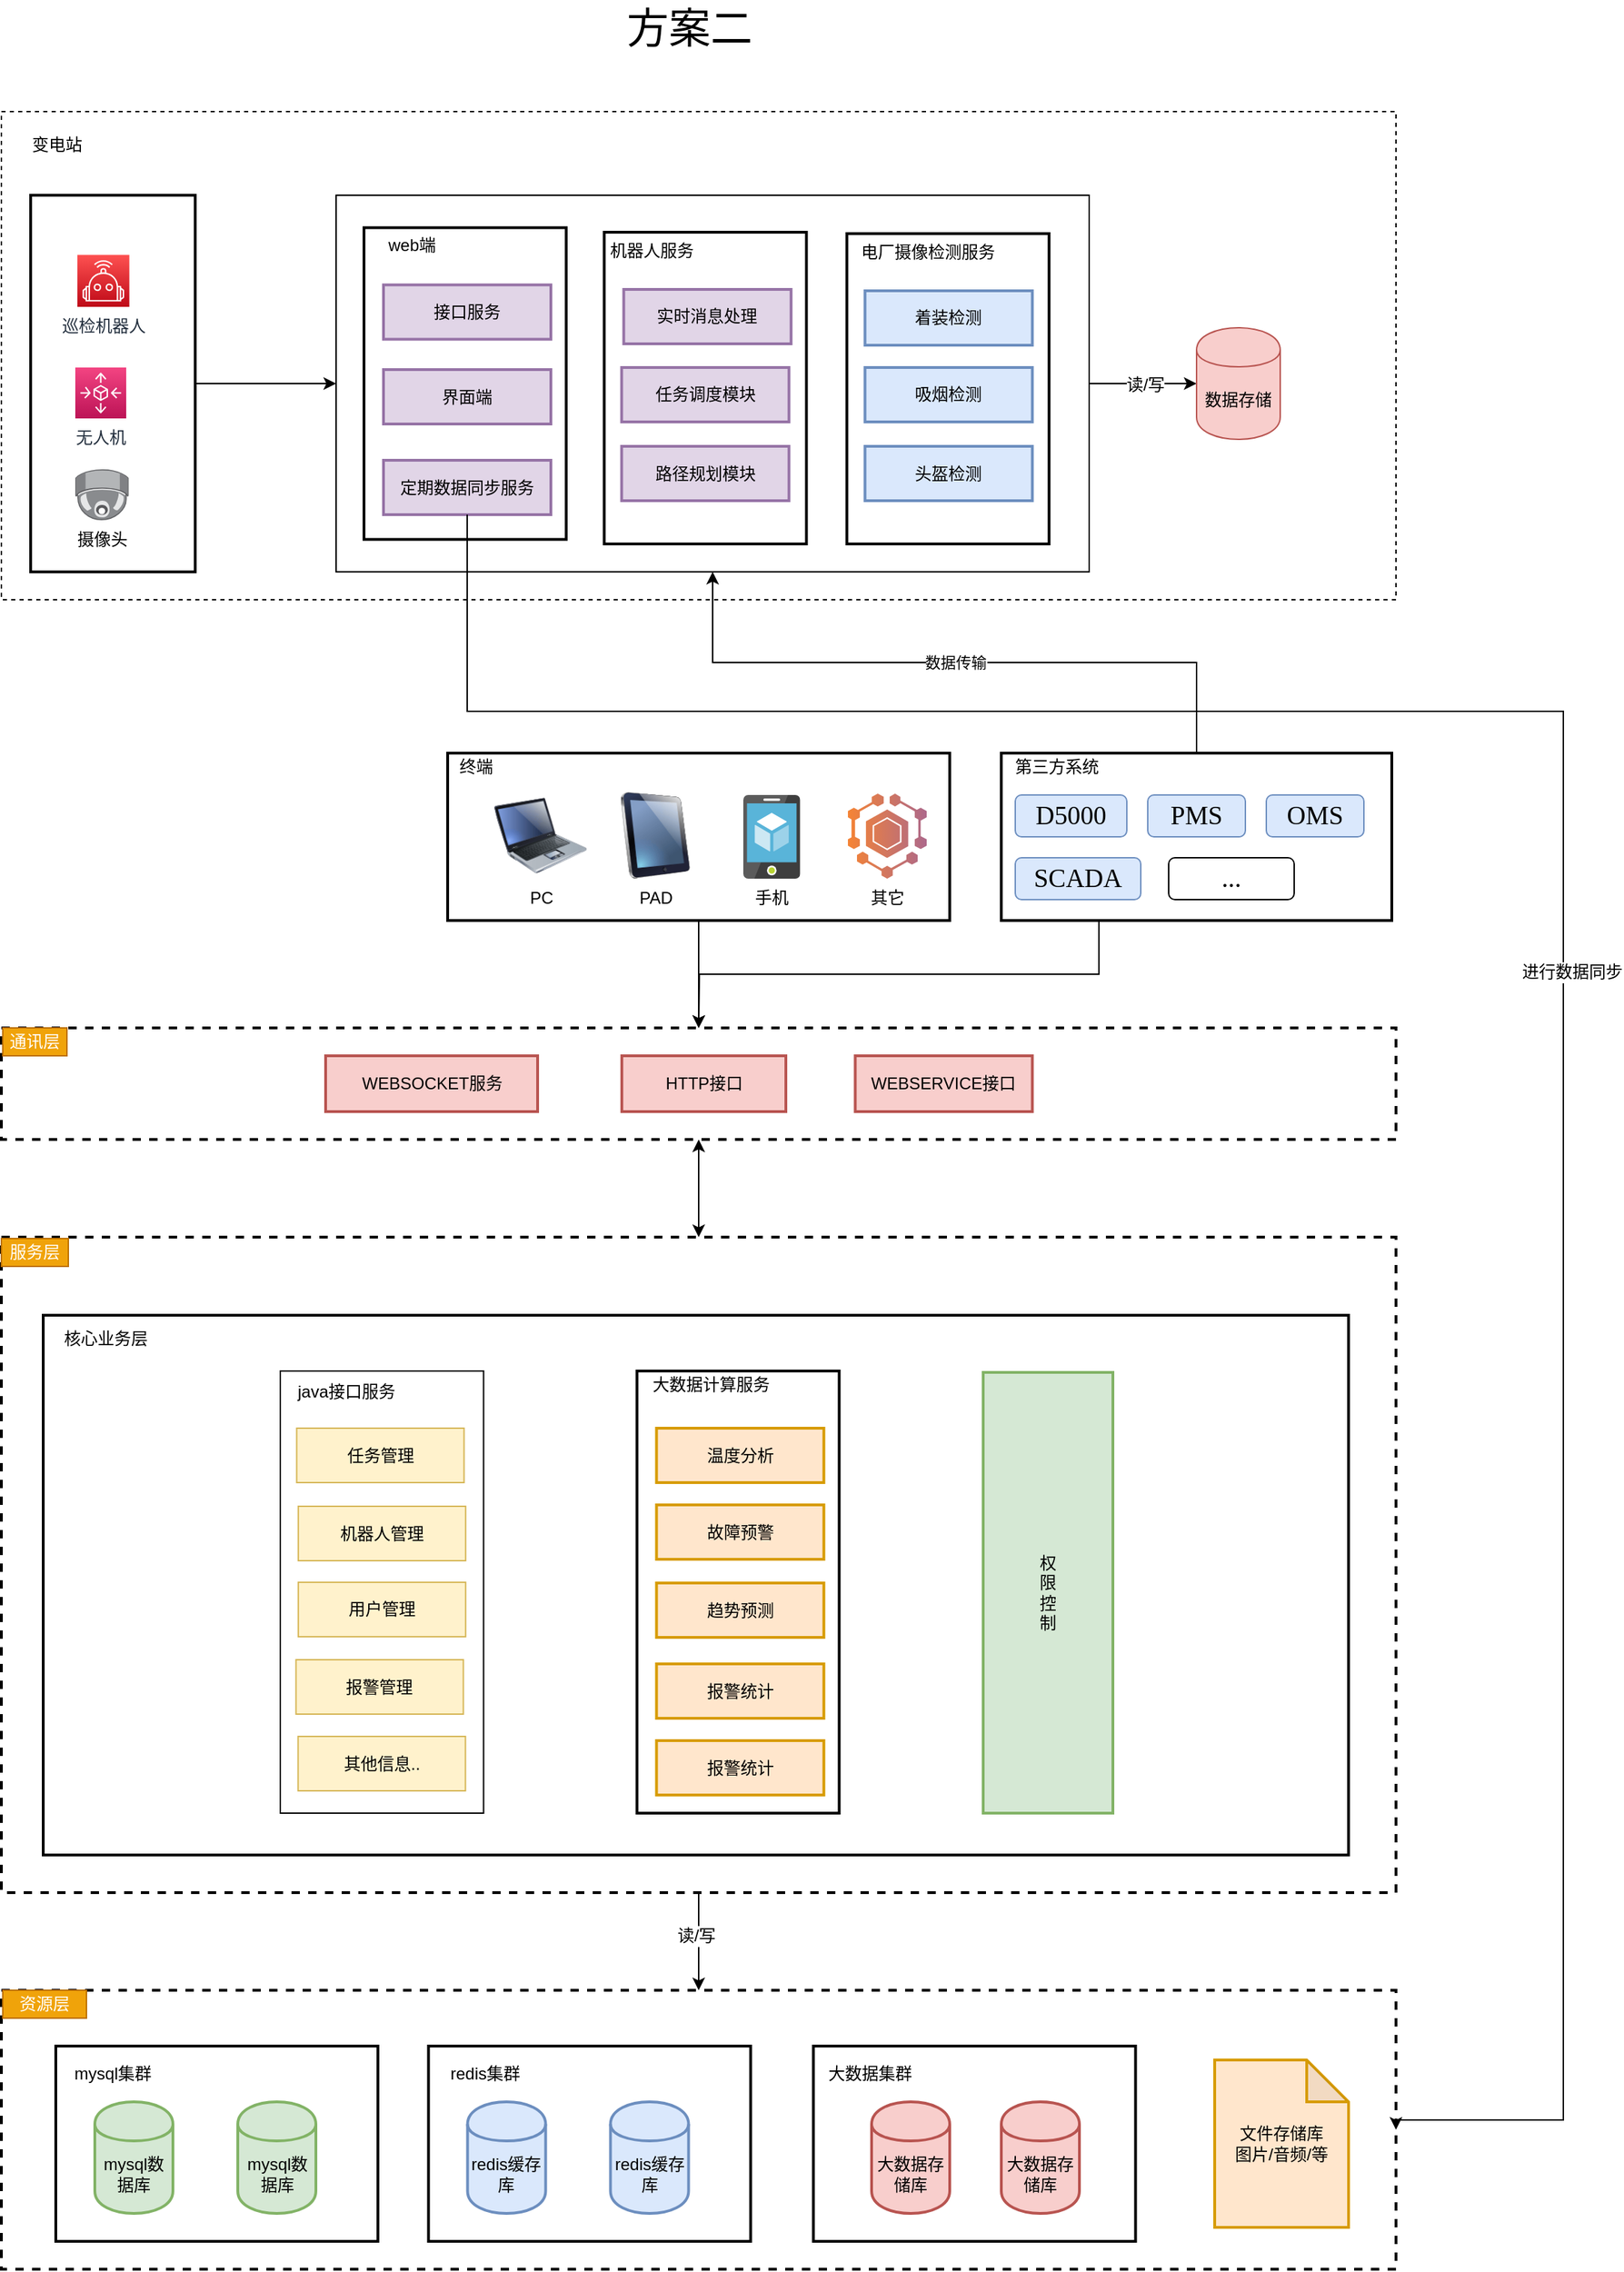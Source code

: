 <mxfile version="12.9.11" type="github">
  <diagram id="g2saCS9ZN4Dq22sfe7y9" name="第 1 页">
    <mxGraphModel dx="2330" dy="1270" grid="1" gridSize="10" guides="1" tooltips="1" connect="1" arrows="1" fold="1" page="1" pageScale="1" pageWidth="700" pageHeight="1000" math="0" shadow="0">
      <root>
        <mxCell id="0" />
        <mxCell id="1" parent="0" />
        <mxCell id="P6RNPHfj09jxccIvvhvF-91" value="" style="rounded=0;whiteSpace=wrap;html=1;dashed=1;" parent="1" vertex="1">
          <mxGeometry x="40" y="120" width="1000" height="350" as="geometry" />
        </mxCell>
        <mxCell id="P6RNPHfj09jxccIvvhvF-94" style="edgeStyle=orthogonalEdgeStyle;rounded=0;orthogonalLoop=1;jettySize=auto;html=1;exitX=1;exitY=0.5;exitDx=0;exitDy=0;entryX=0;entryY=0.5;entryDx=0;entryDy=0;" parent="1" source="P6RNPHfj09jxccIvvhvF-81" target="P6RNPHfj09jxccIvvhvF-90" edge="1">
          <mxGeometry relative="1" as="geometry" />
        </mxCell>
        <mxCell id="P6RNPHfj09jxccIvvhvF-95" value="读/写" style="text;html=1;align=center;verticalAlign=middle;resizable=0;points=[];labelBackgroundColor=#ffffff;" parent="P6RNPHfj09jxccIvvhvF-94" vertex="1" connectable="0">
          <mxGeometry x="0.039" y="-1" relative="1" as="geometry">
            <mxPoint as="offset" />
          </mxGeometry>
        </mxCell>
        <mxCell id="P6RNPHfj09jxccIvvhvF-81" value="" style="rounded=0;whiteSpace=wrap;html=1;" parent="1" vertex="1">
          <mxGeometry x="280" y="180" width="540" height="270" as="geometry" />
        </mxCell>
        <mxCell id="P6RNPHfj09jxccIvvhvF-2" style="edgeStyle=orthogonalEdgeStyle;rounded=0;orthogonalLoop=1;jettySize=auto;html=1;exitX=0.5;exitY=1;exitDx=0;exitDy=0;entryX=0.5;entryY=0;entryDx=0;entryDy=0;" parent="1" source="P6RNPHfj09jxccIvvhvF-4" target="P6RNPHfj09jxccIvvhvF-6" edge="1">
          <mxGeometry relative="1" as="geometry" />
        </mxCell>
        <mxCell id="P6RNPHfj09jxccIvvhvF-3" value="读/写" style="text;html=1;align=center;verticalAlign=middle;resizable=0;points=[];labelBackgroundColor=#ffffff;" parent="P6RNPHfj09jxccIvvhvF-2" vertex="1" connectable="0">
          <mxGeometry x="-0.121" y="-2" relative="1" as="geometry">
            <mxPoint as="offset" />
          </mxGeometry>
        </mxCell>
        <mxCell id="P6RNPHfj09jxccIvvhvF-4" value="" style="rounded=0;whiteSpace=wrap;html=1;labelBackgroundColor=none;strokeWidth=2;fillColor=none;dashed=1;" parent="1" vertex="1">
          <mxGeometry x="40" y="927" width="1000" height="470" as="geometry" />
        </mxCell>
        <mxCell id="P6RNPHfj09jxccIvvhvF-5" value="" style="rounded=0;whiteSpace=wrap;html=1;labelBackgroundColor=none;strokeWidth=2;fillColor=none;" parent="1" vertex="1">
          <mxGeometry x="622.25" y="1507" width="231" height="140" as="geometry" />
        </mxCell>
        <mxCell id="P6RNPHfj09jxccIvvhvF-6" value="" style="rounded=0;whiteSpace=wrap;html=1;labelBackgroundColor=none;strokeWidth=2;fillColor=none;dashed=1;" parent="1" vertex="1">
          <mxGeometry x="40" y="1467" width="1000" height="200" as="geometry" />
        </mxCell>
        <mxCell id="P6RNPHfj09jxccIvvhvF-7" value="" style="rounded=0;whiteSpace=wrap;html=1;labelBackgroundColor=none;strokeWidth=2;fillColor=none;" parent="1" vertex="1">
          <mxGeometry x="79" y="1507" width="231" height="140" as="geometry" />
        </mxCell>
        <mxCell id="P6RNPHfj09jxccIvvhvF-8" value="" style="rounded=0;whiteSpace=wrap;html=1;labelBackgroundColor=none;strokeWidth=2;fillColor=none;" parent="1" vertex="1">
          <mxGeometry x="70" y="983" width="936" height="387" as="geometry" />
        </mxCell>
        <mxCell id="P6RNPHfj09jxccIvvhvF-9" value="" style="rounded=0;whiteSpace=wrap;html=1;labelBackgroundColor=none;strokeWidth=2;fillColor=none;" parent="1" vertex="1">
          <mxGeometry x="472.25" y="206.5" width="145" height="223.5" as="geometry" />
        </mxCell>
        <mxCell id="P6RNPHfj09jxccIvvhvF-10" style="edgeStyle=orthogonalEdgeStyle;rounded=0;orthogonalLoop=1;jettySize=auto;html=1;exitX=0.5;exitY=1;exitDx=0;exitDy=0;" parent="1" source="P6RNPHfj09jxccIvvhvF-11" edge="1">
          <mxGeometry relative="1" as="geometry">
            <mxPoint x="540.0" y="777" as="targetPoint" />
          </mxGeometry>
        </mxCell>
        <mxCell id="P6RNPHfj09jxccIvvhvF-11" value="" style="rounded=0;whiteSpace=wrap;html=1;strokeWidth=2;" parent="1" vertex="1">
          <mxGeometry x="360" y="580" width="360" height="120" as="geometry" />
        </mxCell>
        <mxCell id="P6RNPHfj09jxccIvvhvF-12" style="edgeStyle=orthogonalEdgeStyle;rounded=0;orthogonalLoop=1;jettySize=auto;html=1;exitX=0.25;exitY=1;exitDx=0;exitDy=0;" parent="1" source="P6RNPHfj09jxccIvvhvF-13" edge="1">
          <mxGeometry relative="1" as="geometry">
            <mxPoint x="540.0" y="777" as="targetPoint" />
          </mxGeometry>
        </mxCell>
        <mxCell id="P6RNPHfj09jxccIvvhvF-99" value="数据传输" style="edgeStyle=orthogonalEdgeStyle;rounded=0;orthogonalLoop=1;jettySize=auto;html=1;exitX=0.5;exitY=0;exitDx=0;exitDy=0;" parent="1" source="P6RNPHfj09jxccIvvhvF-13" target="P6RNPHfj09jxccIvvhvF-81" edge="1">
          <mxGeometry relative="1" as="geometry" />
        </mxCell>
        <mxCell id="P6RNPHfj09jxccIvvhvF-13" value="" style="rounded=0;whiteSpace=wrap;html=1;strokeWidth=2;" parent="1" vertex="1">
          <mxGeometry x="757" y="580" width="280" height="120" as="geometry" />
        </mxCell>
        <mxCell id="P6RNPHfj09jxccIvvhvF-14" value="终端" style="text;html=1;strokeColor=none;fillColor=none;align=center;verticalAlign=middle;whiteSpace=wrap;rounded=0;" parent="1" vertex="1">
          <mxGeometry x="360" y="580" width="41" height="20" as="geometry" />
        </mxCell>
        <mxCell id="P6RNPHfj09jxccIvvhvF-15" value="第三方系统" style="text;html=1;strokeColor=none;fillColor=none;align=center;verticalAlign=middle;whiteSpace=wrap;rounded=0;" parent="1" vertex="1">
          <mxGeometry x="757" y="580" width="80" height="20" as="geometry" />
        </mxCell>
        <mxCell id="P6RNPHfj09jxccIvvhvF-16" value="&lt;span lang=&quot;EN-US&quot; style=&quot;white-space: normal ; font-size: 14pt ; font-family: &amp;#34;tim&amp;#34; , serif&quot;&gt;D5000&lt;/span&gt;&lt;span style=&quot;font-size: medium ; white-space: normal&quot;&gt;&lt;/span&gt;" style="rounded=1;whiteSpace=wrap;html=1;fillColor=#dae8fc;strokeColor=#6c8ebf;" parent="1" vertex="1">
          <mxGeometry x="767" y="610" width="80" height="30" as="geometry" />
        </mxCell>
        <mxCell id="P6RNPHfj09jxccIvvhvF-17" value="&lt;span lang=&quot;EN-US&quot; style=&quot;white-space: normal ; font-size: 14pt ; font-family: &amp;#34;tim&amp;#34; , serif&quot;&gt;PMS&lt;/span&gt;&lt;span style=&quot;font-size: medium ; white-space: normal&quot;&gt;&lt;/span&gt;" style="rounded=1;whiteSpace=wrap;html=1;fillColor=#dae8fc;strokeColor=#6c8ebf;" parent="1" vertex="1">
          <mxGeometry x="862" y="610" width="70" height="30" as="geometry" />
        </mxCell>
        <mxCell id="P6RNPHfj09jxccIvvhvF-18" value="&lt;span lang=&quot;EN-US&quot; style=&quot;font-size: 14pt ; font-family: &amp;#34;tim&amp;#34; , serif&quot;&gt;OMS&lt;/span&gt;&lt;span style=&quot;font-size: medium&quot;&gt;&lt;/span&gt;" style="rounded=1;whiteSpace=wrap;html=1;fillColor=#dae8fc;strokeColor=#6c8ebf;" parent="1" vertex="1">
          <mxGeometry x="947" y="610" width="70" height="30" as="geometry" />
        </mxCell>
        <mxCell id="P6RNPHfj09jxccIvvhvF-19" value="&lt;span lang=&quot;EN-US&quot; style=&quot;font-size: 14pt ; font-family: &amp;#34;tim&amp;#34; , serif&quot;&gt;SCADA&lt;/span&gt;&lt;span style=&quot;font-size: medium&quot;&gt;&lt;/span&gt;" style="rounded=1;whiteSpace=wrap;html=1;fillColor=#dae8fc;strokeColor=#6c8ebf;" parent="1" vertex="1">
          <mxGeometry x="767" y="655" width="90" height="30" as="geometry" />
        </mxCell>
        <mxCell id="P6RNPHfj09jxccIvvhvF-20" value="&lt;span lang=&quot;EN-US&quot; style=&quot;font-size: 14pt ; font-family: &amp;#34;tim&amp;#34; , serif&quot;&gt;...&lt;/span&gt;&lt;span style=&quot;font-size: medium&quot;&gt;&lt;/span&gt;" style="rounded=1;whiteSpace=wrap;html=1;" parent="1" vertex="1">
          <mxGeometry x="877" y="655" width="90" height="30" as="geometry" />
        </mxCell>
        <mxCell id="P6RNPHfj09jxccIvvhvF-21" value="手机" style="aspect=fixed;html=1;points=[];align=center;image;fontSize=12;image=img/lib/mscae/App_Service_Mobile_App.svg;" parent="1" vertex="1">
          <mxGeometry x="572" y="610" width="40.8" height="60" as="geometry" />
        </mxCell>
        <mxCell id="P6RNPHfj09jxccIvvhvF-22" value="其它" style="outlineConnect=0;dashed=0;verticalLabelPosition=bottom;verticalAlign=top;align=center;html=1;shape=mxgraph.aws3.mobile_hub;fillColor=#AD688A;gradientColor=#F58435;gradientDirection=west;pointerEvents=1" parent="1" vertex="1">
          <mxGeometry x="647" y="609" width="56.48" height="61" as="geometry" />
        </mxCell>
        <mxCell id="P6RNPHfj09jxccIvvhvF-23" style="edgeStyle=orthogonalEdgeStyle;rounded=0;orthogonalLoop=1;jettySize=auto;html=1;exitX=0.5;exitY=1;exitDx=0;exitDy=0;entryX=0.5;entryY=0;entryDx=0;entryDy=0;startArrow=classic;startFill=1;" parent="1" source="P6RNPHfj09jxccIvvhvF-24" target="P6RNPHfj09jxccIvvhvF-4" edge="1">
          <mxGeometry relative="1" as="geometry" />
        </mxCell>
        <mxCell id="P6RNPHfj09jxccIvvhvF-24" value="" style="rounded=0;whiteSpace=wrap;html=1;strokeWidth=2;dashed=1;" parent="1" vertex="1">
          <mxGeometry x="40" y="777" width="1000" height="80" as="geometry" />
        </mxCell>
        <mxCell id="P6RNPHfj09jxccIvvhvF-25" value="通讯层" style="text;html=1;strokeColor=#BD7000;fillColor=#f0a30a;align=center;verticalAlign=middle;whiteSpace=wrap;rounded=0;fontColor=#ffffff;" parent="1" vertex="1">
          <mxGeometry x="41" y="777" width="46" height="20" as="geometry" />
        </mxCell>
        <mxCell id="P6RNPHfj09jxccIvvhvF-26" value="核心业务层" style="text;html=1;strokeColor=none;fillColor=none;align=center;verticalAlign=middle;whiteSpace=wrap;rounded=0;labelBackgroundColor=none;" parent="1" vertex="1">
          <mxGeometry x="75" y="990" width="80" height="20" as="geometry" />
        </mxCell>
        <mxCell id="P6RNPHfj09jxccIvvhvF-27" value="HTTP接口" style="rounded=0;whiteSpace=wrap;html=1;labelBackgroundColor=none;strokeWidth=2;fillColor=#f8cecc;strokeColor=#b85450;" parent="1" vertex="1">
          <mxGeometry x="484.88" y="797" width="117.62" height="40" as="geometry" />
        </mxCell>
        <mxCell id="P6RNPHfj09jxccIvvhvF-28" value="WEBSOCKET服务" style="rounded=0;whiteSpace=wrap;html=1;labelBackgroundColor=none;strokeWidth=2;fillColor=#f8cecc;strokeColor=#b85450;" parent="1" vertex="1">
          <mxGeometry x="272.5" y="797" width="152" height="40" as="geometry" />
        </mxCell>
        <mxCell id="P6RNPHfj09jxccIvvhvF-29" value="权&lt;br&gt;限&lt;br&gt;控&lt;br&gt;制" style="rounded=0;whiteSpace=wrap;html=1;labelBackgroundColor=none;strokeWidth=2;fillColor=#d5e8d4;strokeColor=#82b366;" parent="1" vertex="1">
          <mxGeometry x="744" y="1024" width="93" height="316" as="geometry" />
        </mxCell>
        <mxCell id="P6RNPHfj09jxccIvvhvF-30" value="资源层" style="text;html=1;strokeColor=#BD7000;fillColor=#f0a30a;align=center;verticalAlign=middle;whiteSpace=wrap;rounded=0;labelBackgroundColor=none;fontColor=#ffffff;" parent="1" vertex="1">
          <mxGeometry x="41" y="1467" width="60" height="20" as="geometry" />
        </mxCell>
        <mxCell id="P6RNPHfj09jxccIvvhvF-31" value="mysql数据库" style="shape=cylinder;whiteSpace=wrap;html=1;boundedLbl=1;backgroundOutline=1;labelBackgroundColor=none;strokeWidth=2;fillColor=#d5e8d4;strokeColor=#82b366;" parent="1" vertex="1">
          <mxGeometry x="107" y="1547" width="56" height="80" as="geometry" />
        </mxCell>
        <mxCell id="P6RNPHfj09jxccIvvhvF-32" value="文件存储库&lt;br&gt;图片/音频/等" style="shape=note;whiteSpace=wrap;html=1;backgroundOutline=1;darkOpacity=0.05;labelBackgroundColor=none;strokeWidth=2;fillColor=#ffe6cc;strokeColor=#d79b00;" parent="1" vertex="1">
          <mxGeometry x="910" y="1517" width="96" height="120" as="geometry" />
        </mxCell>
        <mxCell id="P6RNPHfj09jxccIvvhvF-33" value="大数据存储库" style="shape=cylinder;whiteSpace=wrap;html=1;boundedLbl=1;backgroundOutline=1;labelBackgroundColor=none;strokeWidth=2;fillColor=#f8cecc;strokeColor=#b85450;" parent="1" vertex="1">
          <mxGeometry x="664" y="1547" width="56" height="80" as="geometry" />
        </mxCell>
        <mxCell id="P6RNPHfj09jxccIvvhvF-34" value="机器人服务" style="text;html=1;strokeColor=none;fillColor=none;align=center;verticalAlign=middle;whiteSpace=wrap;rounded=0;labelBackgroundColor=none;" parent="1" vertex="1">
          <mxGeometry x="473.75" y="209.5" width="65" height="20" as="geometry" />
        </mxCell>
        <mxCell id="P6RNPHfj09jxccIvvhvF-35" value="路径规划模块" style="rounded=0;whiteSpace=wrap;html=1;labelBackgroundColor=none;strokeWidth=2;fillColor=#e1d5e7;strokeColor=#9673a6;" parent="1" vertex="1">
          <mxGeometry x="484.75" y="360" width="120" height="39" as="geometry" />
        </mxCell>
        <mxCell id="P6RNPHfj09jxccIvvhvF-36" value="实时消息处理" style="rounded=0;whiteSpace=wrap;html=1;labelBackgroundColor=none;strokeWidth=2;fillColor=#e1d5e7;strokeColor=#9673a6;" parent="1" vertex="1">
          <mxGeometry x="486.25" y="247.5" width="120" height="39" as="geometry" />
        </mxCell>
        <mxCell id="P6RNPHfj09jxccIvvhvF-37" value="任务调度模块" style="rounded=0;whiteSpace=wrap;html=1;labelBackgroundColor=none;strokeWidth=2;fillColor=#e1d5e7;strokeColor=#9673a6;" parent="1" vertex="1">
          <mxGeometry x="484.75" y="303.5" width="120" height="39" as="geometry" />
        </mxCell>
        <mxCell id="P6RNPHfj09jxccIvvhvF-39" value="PAD" style="image;html=1;labelBackgroundColor=#ffffff;image=img/lib/clip_art/computers/iPad_128x128.png;strokeWidth=2;fillColor=none;" parent="1" vertex="1">
          <mxGeometry x="478" y="608" width="62" height="62" as="geometry" />
        </mxCell>
        <mxCell id="P6RNPHfj09jxccIvvhvF-40" value="PC" style="image;html=1;labelBackgroundColor=#ffffff;image=img/lib/clip_art/computers/Laptop_128x128.png;strokeWidth=2;fillColor=none;" parent="1" vertex="1">
          <mxGeometry x="393.5" y="608" width="66.5" height="62" as="geometry" />
        </mxCell>
        <mxCell id="P6RNPHfj09jxccIvvhvF-93" style="edgeStyle=orthogonalEdgeStyle;rounded=0;orthogonalLoop=1;jettySize=auto;html=1;exitX=1;exitY=0.5;exitDx=0;exitDy=0;entryX=0;entryY=0.5;entryDx=0;entryDy=0;" parent="1" source="P6RNPHfj09jxccIvvhvF-42" target="P6RNPHfj09jxccIvvhvF-81" edge="1">
          <mxGeometry relative="1" as="geometry" />
        </mxCell>
        <mxCell id="P6RNPHfj09jxccIvvhvF-42" value="" style="rounded=0;whiteSpace=wrap;html=1;labelBackgroundColor=none;strokeWidth=2;fillColor=none;" parent="1" vertex="1">
          <mxGeometry x="61" y="180" width="118" height="270" as="geometry" />
        </mxCell>
        <mxCell id="P6RNPHfj09jxccIvvhvF-43" value="巡检机器人" style="outlineConnect=0;fontColor=#232F3E;gradientColor=#FE5151;gradientDirection=north;fillColor=#BE0917;strokeColor=#ffffff;dashed=0;verticalLabelPosition=bottom;verticalAlign=top;align=center;html=1;fontSize=12;fontStyle=0;aspect=fixed;shape=mxgraph.aws4.resourceIcon;resIcon=mxgraph.aws4.robotics;labelBackgroundColor=none;" parent="1" vertex="1">
          <mxGeometry x="94.5" y="222.75" width="37.25" height="37.25" as="geometry" />
        </mxCell>
        <mxCell id="P6RNPHfj09jxccIvvhvF-44" value="变电站" style="text;html=1;strokeColor=none;fillColor=none;align=center;verticalAlign=middle;whiteSpace=wrap;rounded=0;labelBackgroundColor=none;" parent="1" vertex="1">
          <mxGeometry x="51.5" y="134" width="55.5" height="20" as="geometry" />
        </mxCell>
        <mxCell id="P6RNPHfj09jxccIvvhvF-45" value="" style="rounded=0;whiteSpace=wrap;html=1;labelBackgroundColor=none;strokeWidth=2;fillColor=none;" parent="1" vertex="1">
          <mxGeometry x="495.75" y="1023" width="145" height="317" as="geometry" />
        </mxCell>
        <mxCell id="P6RNPHfj09jxccIvvhvF-46" value="大数据计算服务" style="text;html=1;strokeColor=none;fillColor=none;align=center;verticalAlign=middle;whiteSpace=wrap;rounded=0;labelBackgroundColor=none;" parent="1" vertex="1">
          <mxGeometry x="501.25" y="1023" width="96.25" height="20" as="geometry" />
        </mxCell>
        <mxCell id="P6RNPHfj09jxccIvvhvF-47" value="趋势预测" style="rounded=0;whiteSpace=wrap;html=1;labelBackgroundColor=none;strokeWidth=2;fillColor=#ffe6cc;strokeColor=#d79b00;" parent="1" vertex="1">
          <mxGeometry x="509.75" y="1175" width="120" height="39" as="geometry" />
        </mxCell>
        <mxCell id="P6RNPHfj09jxccIvvhvF-48" value="温度分析" style="rounded=0;whiteSpace=wrap;html=1;labelBackgroundColor=none;strokeWidth=2;fillColor=#ffe6cc;strokeColor=#d79b00;" parent="1" vertex="1">
          <mxGeometry x="509.75" y="1064" width="120" height="39" as="geometry" />
        </mxCell>
        <mxCell id="P6RNPHfj09jxccIvvhvF-49" value="故障预警" style="rounded=0;whiteSpace=wrap;html=1;labelBackgroundColor=none;strokeWidth=2;fillColor=#ffe6cc;strokeColor=#d79b00;" parent="1" vertex="1">
          <mxGeometry x="509.75" y="1119" width="120" height="39" as="geometry" />
        </mxCell>
        <mxCell id="P6RNPHfj09jxccIvvhvF-50" value="报警统计" style="rounded=0;whiteSpace=wrap;html=1;labelBackgroundColor=none;strokeWidth=2;fillColor=#ffe6cc;strokeColor=#d79b00;" parent="1" vertex="1">
          <mxGeometry x="509.75" y="1233" width="120" height="39" as="geometry" />
        </mxCell>
        <mxCell id="P6RNPHfj09jxccIvvhvF-51" value="" style="rounded=0;whiteSpace=wrap;html=1;labelBackgroundColor=none;strokeWidth=2;fillColor=none;" parent="1" vertex="1">
          <mxGeometry x="646.25" y="207.5" width="145" height="222.5" as="geometry" />
        </mxCell>
        <mxCell id="P6RNPHfj09jxccIvvhvF-52" value="电厂摄像检测服务" style="text;html=1;strokeColor=none;fillColor=none;align=center;verticalAlign=middle;whiteSpace=wrap;rounded=0;labelBackgroundColor=none;" parent="1" vertex="1">
          <mxGeometry x="651.75" y="210.5" width="104.5" height="20" as="geometry" />
        </mxCell>
        <mxCell id="P6RNPHfj09jxccIvvhvF-53" value="头盔检测" style="rounded=0;whiteSpace=wrap;html=1;labelBackgroundColor=none;strokeWidth=2;fillColor=#dae8fc;strokeColor=#6c8ebf;" parent="1" vertex="1">
          <mxGeometry x="659.25" y="360" width="120" height="39" as="geometry" />
        </mxCell>
        <mxCell id="P6RNPHfj09jxccIvvhvF-54" value="着装检测" style="rounded=0;whiteSpace=wrap;html=1;labelBackgroundColor=none;strokeWidth=2;fillColor=#dae8fc;strokeColor=#6c8ebf;" parent="1" vertex="1">
          <mxGeometry x="659.25" y="248.5" width="120" height="39" as="geometry" />
        </mxCell>
        <mxCell id="P6RNPHfj09jxccIvvhvF-55" value="吸烟检测" style="rounded=0;whiteSpace=wrap;html=1;labelBackgroundColor=none;strokeWidth=2;fillColor=#dae8fc;strokeColor=#6c8ebf;" parent="1" vertex="1">
          <mxGeometry x="659.25" y="303.5" width="120" height="39" as="geometry" />
        </mxCell>
        <mxCell id="P6RNPHfj09jxccIvvhvF-57" value="无人机" style="outlineConnect=0;fontColor=#232F3E;gradientColor=#F34482;gradientDirection=north;fillColor=#BC1356;strokeColor=#ffffff;dashed=0;verticalLabelPosition=bottom;verticalAlign=top;align=center;html=1;fontSize=12;fontStyle=0;aspect=fixed;shape=mxgraph.aws4.resourceIcon;resIcon=mxgraph.aws4.autoscaling;labelBackgroundColor=none;" parent="1" vertex="1">
          <mxGeometry x="93" y="303.5" width="36.5" height="36.5" as="geometry" />
        </mxCell>
        <mxCell id="P6RNPHfj09jxccIvvhvF-58" value="摄像头" style="points=[];aspect=fixed;html=1;align=center;shadow=0;dashed=0;image;image=img/lib/allied_telesis/security/Surveillance_Camera_Ceiling.svg;labelBackgroundColor=none;strokeWidth=2;fillColor=none;" parent="1" vertex="1">
          <mxGeometry x="93" y="376.5" width="38.35" height="36.5" as="geometry" />
        </mxCell>
        <mxCell id="P6RNPHfj09jxccIvvhvF-59" value="mysql集群" style="text;html=1;strokeColor=none;fillColor=none;align=center;verticalAlign=middle;whiteSpace=wrap;rounded=0;labelBackgroundColor=none;" parent="1" vertex="1">
          <mxGeometry x="80" y="1517" width="80" height="20" as="geometry" />
        </mxCell>
        <mxCell id="P6RNPHfj09jxccIvvhvF-60" value="mysql数据库" style="shape=cylinder;whiteSpace=wrap;html=1;boundedLbl=1;backgroundOutline=1;labelBackgroundColor=none;strokeWidth=2;fillColor=#d5e8d4;strokeColor=#82b366;" parent="1" vertex="1">
          <mxGeometry x="209.5" y="1547" width="56" height="80" as="geometry" />
        </mxCell>
        <mxCell id="P6RNPHfj09jxccIvvhvF-61" value="" style="rounded=0;whiteSpace=wrap;html=1;labelBackgroundColor=none;strokeWidth=2;fillColor=none;" parent="1" vertex="1">
          <mxGeometry x="346.25" y="1507" width="231" height="140" as="geometry" />
        </mxCell>
        <mxCell id="P6RNPHfj09jxccIvvhvF-62" value="redis缓存库" style="shape=cylinder;whiteSpace=wrap;html=1;boundedLbl=1;backgroundOutline=1;labelBackgroundColor=none;strokeWidth=2;fillColor=#dae8fc;strokeColor=#6c8ebf;" parent="1" vertex="1">
          <mxGeometry x="374.25" y="1547" width="56" height="80" as="geometry" />
        </mxCell>
        <mxCell id="P6RNPHfj09jxccIvvhvF-63" value="redis集群" style="text;html=1;strokeColor=none;fillColor=none;align=center;verticalAlign=middle;whiteSpace=wrap;rounded=0;labelBackgroundColor=none;" parent="1" vertex="1">
          <mxGeometry x="347.25" y="1517" width="80" height="20" as="geometry" />
        </mxCell>
        <mxCell id="P6RNPHfj09jxccIvvhvF-64" value="redis缓存库" style="shape=cylinder;whiteSpace=wrap;html=1;boundedLbl=1;backgroundOutline=1;labelBackgroundColor=none;strokeWidth=2;fillColor=#dae8fc;strokeColor=#6c8ebf;" parent="1" vertex="1">
          <mxGeometry x="476.75" y="1547" width="56" height="80" as="geometry" />
        </mxCell>
        <mxCell id="P6RNPHfj09jxccIvvhvF-65" value="大数据集群" style="text;html=1;strokeColor=none;fillColor=none;align=center;verticalAlign=middle;whiteSpace=wrap;rounded=0;labelBackgroundColor=none;" parent="1" vertex="1">
          <mxGeometry x="623.25" y="1517" width="80" height="20" as="geometry" />
        </mxCell>
        <mxCell id="P6RNPHfj09jxccIvvhvF-66" value="大数据存储库" style="shape=cylinder;whiteSpace=wrap;html=1;boundedLbl=1;backgroundOutline=1;labelBackgroundColor=none;strokeWidth=2;fillColor=#f8cecc;strokeColor=#b85450;" parent="1" vertex="1">
          <mxGeometry x="757" y="1547" width="56" height="80" as="geometry" />
        </mxCell>
        <mxCell id="P6RNPHfj09jxccIvvhvF-67" value="服务层" style="text;html=1;strokeColor=#BD7000;fillColor=#f0a30a;align=center;verticalAlign=middle;whiteSpace=wrap;rounded=0;labelBackgroundColor=none;fontColor=#ffffff;" parent="1" vertex="1">
          <mxGeometry x="40" y="928" width="48" height="20" as="geometry" />
        </mxCell>
        <mxCell id="P6RNPHfj09jxccIvvhvF-68" value="" style="rounded=0;whiteSpace=wrap;html=1;" parent="1" vertex="1">
          <mxGeometry x="240" y="1023" width="145.75" height="317" as="geometry" />
        </mxCell>
        <mxCell id="P6RNPHfj09jxccIvvhvF-69" value="java接口服务" style="text;html=1;strokeColor=none;fillColor=none;align=center;verticalAlign=middle;whiteSpace=wrap;rounded=0;" parent="1" vertex="1">
          <mxGeometry x="248.75" y="1028" width="77" height="20" as="geometry" />
        </mxCell>
        <mxCell id="P6RNPHfj09jxccIvvhvF-70" value="任务管理" style="rounded=0;whiteSpace=wrap;html=1;fillColor=#fff2cc;strokeColor=#d6b656;" parent="1" vertex="1">
          <mxGeometry x="251.75" y="1064" width="120" height="39" as="geometry" />
        </mxCell>
        <mxCell id="P6RNPHfj09jxccIvvhvF-71" value="机器人管理" style="rounded=0;whiteSpace=wrap;html=1;fillColor=#fff2cc;strokeColor=#d6b656;" parent="1" vertex="1">
          <mxGeometry x="252.88" y="1120" width="120" height="39" as="geometry" />
        </mxCell>
        <mxCell id="P6RNPHfj09jxccIvvhvF-72" value="用户管理" style="rounded=0;whiteSpace=wrap;html=1;fillColor=#fff2cc;strokeColor=#d6b656;" parent="1" vertex="1">
          <mxGeometry x="252.88" y="1174.5" width="120" height="39" as="geometry" />
        </mxCell>
        <mxCell id="P6RNPHfj09jxccIvvhvF-73" value="报警管理" style="rounded=0;whiteSpace=wrap;html=1;fillColor=#fff2cc;strokeColor=#d6b656;" parent="1" vertex="1">
          <mxGeometry x="251.25" y="1230" width="120" height="39" as="geometry" />
        </mxCell>
        <mxCell id="P6RNPHfj09jxccIvvhvF-74" value="其他信息.." style="rounded=0;whiteSpace=wrap;html=1;fillColor=#fff2cc;strokeColor=#d6b656;" parent="1" vertex="1">
          <mxGeometry x="252.75" y="1285" width="120" height="39" as="geometry" />
        </mxCell>
        <mxCell id="P6RNPHfj09jxccIvvhvF-75" value="WEBSERVICE接口" style="rounded=0;whiteSpace=wrap;html=1;labelBackgroundColor=none;strokeWidth=2;fillColor=#f8cecc;strokeColor=#b85450;" parent="1" vertex="1">
          <mxGeometry x="652.25" y="797" width="127" height="40" as="geometry" />
        </mxCell>
        <mxCell id="P6RNPHfj09jxccIvvhvF-77" value="报警统计" style="rounded=0;whiteSpace=wrap;html=1;labelBackgroundColor=none;strokeWidth=2;fillColor=#ffe6cc;strokeColor=#d79b00;" parent="1" vertex="1">
          <mxGeometry x="509.75" y="1288" width="120" height="39" as="geometry" />
        </mxCell>
        <mxCell id="P6RNPHfj09jxccIvvhvF-79" value="方案二" style="text;html=1;strokeColor=none;fillColor=none;align=center;verticalAlign=middle;whiteSpace=wrap;rounded=0;fontSize=30;" parent="1" vertex="1">
          <mxGeometry x="311.5" y="40" width="443" height="40" as="geometry" />
        </mxCell>
        <mxCell id="P6RNPHfj09jxccIvvhvF-85" value="" style="rounded=0;whiteSpace=wrap;html=1;labelBackgroundColor=none;strokeWidth=2;fillColor=none;" parent="1" vertex="1">
          <mxGeometry x="300" y="203.25" width="145" height="223.5" as="geometry" />
        </mxCell>
        <mxCell id="P6RNPHfj09jxccIvvhvF-86" value="web端" style="text;html=1;strokeColor=none;fillColor=none;align=center;verticalAlign=middle;whiteSpace=wrap;rounded=0;labelBackgroundColor=none;" parent="1" vertex="1">
          <mxGeometry x="301.5" y="206.25" width="65" height="20" as="geometry" />
        </mxCell>
        <mxCell id="P6RNPHfj09jxccIvvhvF-87" value="接口服务" style="rounded=0;whiteSpace=wrap;html=1;labelBackgroundColor=none;strokeWidth=2;fillColor=#e1d5e7;strokeColor=#9673a6;" parent="1" vertex="1">
          <mxGeometry x="314" y="244.25" width="120" height="39" as="geometry" />
        </mxCell>
        <mxCell id="P6RNPHfj09jxccIvvhvF-88" value="界面端" style="rounded=0;whiteSpace=wrap;html=1;labelBackgroundColor=none;strokeWidth=2;fillColor=#e1d5e7;strokeColor=#9673a6;" parent="1" vertex="1">
          <mxGeometry x="314" y="305" width="120" height="39" as="geometry" />
        </mxCell>
        <mxCell id="P6RNPHfj09jxccIvvhvF-89" value="定期数据同步服务" style="rounded=0;whiteSpace=wrap;html=1;labelBackgroundColor=none;strokeWidth=2;fillColor=#e1d5e7;strokeColor=#9673a6;" parent="1" vertex="1">
          <mxGeometry x="314" y="370" width="120" height="39" as="geometry" />
        </mxCell>
        <mxCell id="P6RNPHfj09jxccIvvhvF-97" style="edgeStyle=orthogonalEdgeStyle;rounded=0;orthogonalLoop=1;jettySize=auto;html=1;exitX=0.5;exitY=1;exitDx=0;exitDy=0;entryX=1;entryY=0.5;entryDx=0;entryDy=0;" parent="1" source="P6RNPHfj09jxccIvvhvF-89" target="P6RNPHfj09jxccIvvhvF-6" edge="1">
          <mxGeometry relative="1" as="geometry">
            <mxPoint x="1100" y="1874" as="targetPoint" />
            <Array as="points">
              <mxPoint x="374" y="550" />
              <mxPoint x="1160" y="550" />
              <mxPoint x="1160" y="1560" />
              <mxPoint x="1040" y="1560" />
            </Array>
          </mxGeometry>
        </mxCell>
        <mxCell id="P6RNPHfj09jxccIvvhvF-98" value="进行数据同步" style="text;html=1;align=center;verticalAlign=middle;resizable=0;points=[];labelBackgroundColor=#ffffff;" parent="P6RNPHfj09jxccIvvhvF-97" vertex="1" connectable="0">
          <mxGeometry x="0.079" y="6" relative="1" as="geometry">
            <mxPoint as="offset" />
          </mxGeometry>
        </mxCell>
        <mxCell id="P6RNPHfj09jxccIvvhvF-90" value="数据存储" style="shape=cylinder;whiteSpace=wrap;html=1;boundedLbl=1;backgroundOutline=1;fillColor=#f8cecc;strokeColor=#b85450;" parent="1" vertex="1">
          <mxGeometry x="897" y="275" width="60" height="80" as="geometry" />
        </mxCell>
      </root>
    </mxGraphModel>
  </diagram>
</mxfile>
